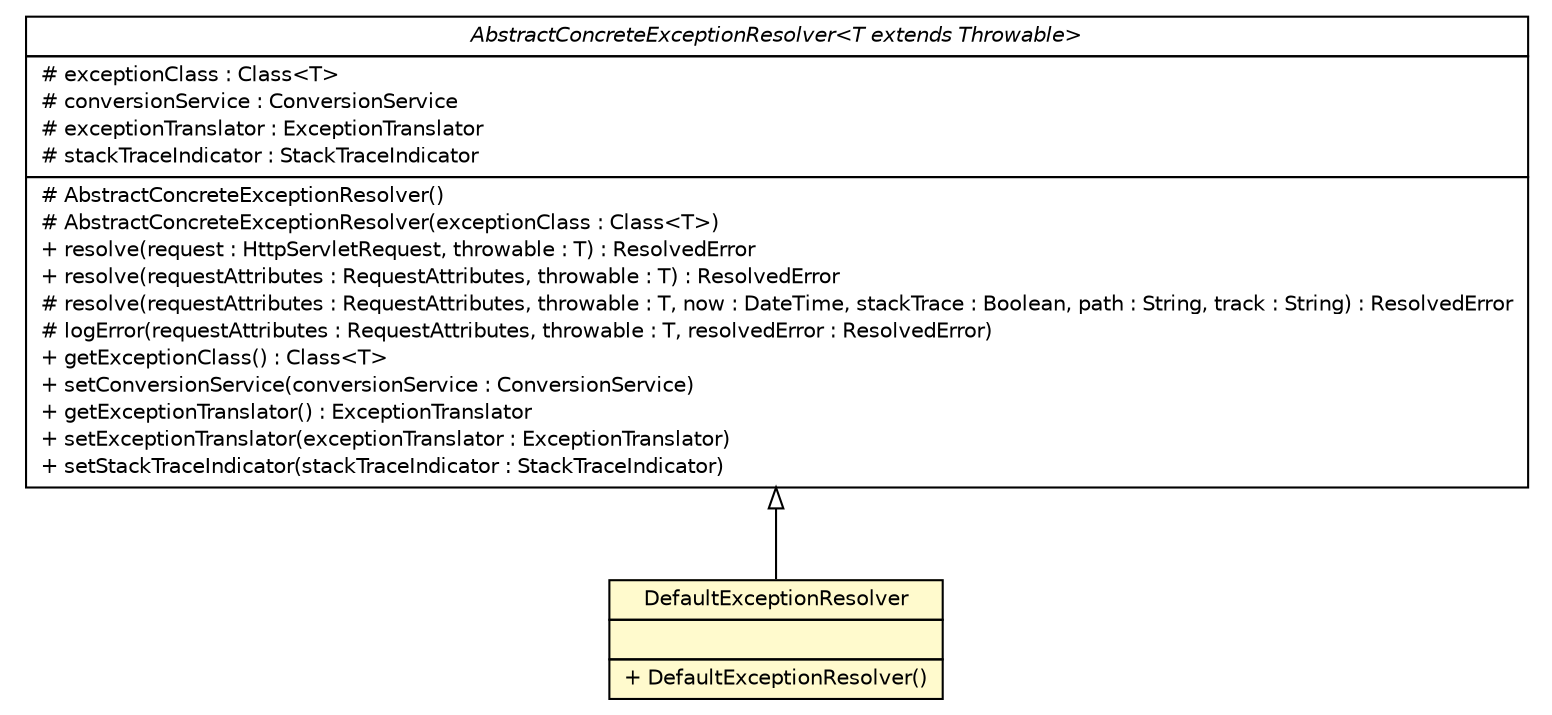 #!/usr/local/bin/dot
#
# Class diagram 
# Generated by UMLGraph version R5_6-24-gf6e263 (http://www.umlgraph.org/)
#

digraph G {
	edge [fontname="Helvetica",fontsize=10,labelfontname="Helvetica",labelfontsize=10];
	node [fontname="Helvetica",fontsize=10,shape=plaintext];
	nodesep=0.25;
	ranksep=0.5;
	// cn.home1.oss.lib.errorhandle.api.AbstractConcreteExceptionResolver<T extends java.lang.Throwable>
	c782 [label=<<table title="cn.home1.oss.lib.errorhandle.api.AbstractConcreteExceptionResolver" border="0" cellborder="1" cellspacing="0" cellpadding="2" port="p" href="../../api/AbstractConcreteExceptionResolver.html">
		<tr><td><table border="0" cellspacing="0" cellpadding="1">
<tr><td align="center" balign="center"><font face="Helvetica-Oblique"> AbstractConcreteExceptionResolver&lt;T extends Throwable&gt; </font></td></tr>
		</table></td></tr>
		<tr><td><table border="0" cellspacing="0" cellpadding="1">
<tr><td align="left" balign="left"> # exceptionClass : Class&lt;T&gt; </td></tr>
<tr><td align="left" balign="left"> # conversionService : ConversionService </td></tr>
<tr><td align="left" balign="left"> # exceptionTranslator : ExceptionTranslator </td></tr>
<tr><td align="left" balign="left"> # stackTraceIndicator : StackTraceIndicator </td></tr>
		</table></td></tr>
		<tr><td><table border="0" cellspacing="0" cellpadding="1">
<tr><td align="left" balign="left"> # AbstractConcreteExceptionResolver() </td></tr>
<tr><td align="left" balign="left"> # AbstractConcreteExceptionResolver(exceptionClass : Class&lt;T&gt;) </td></tr>
<tr><td align="left" balign="left"> + resolve(request : HttpServletRequest, throwable : T) : ResolvedError </td></tr>
<tr><td align="left" balign="left"> + resolve(requestAttributes : RequestAttributes, throwable : T) : ResolvedError </td></tr>
<tr><td align="left" balign="left"> # resolve(requestAttributes : RequestAttributes, throwable : T, now : DateTime, stackTrace : Boolean, path : String, track : String) : ResolvedError </td></tr>
<tr><td align="left" balign="left"> # logError(requestAttributes : RequestAttributes, throwable : T, resolvedError : ResolvedError) </td></tr>
<tr><td align="left" balign="left"> + getExceptionClass() : Class&lt;T&gt; </td></tr>
<tr><td align="left" balign="left"> + setConversionService(conversionService : ConversionService) </td></tr>
<tr><td align="left" balign="left"> + getExceptionTranslator() : ExceptionTranslator </td></tr>
<tr><td align="left" balign="left"> + setExceptionTranslator(exceptionTranslator : ExceptionTranslator) </td></tr>
<tr><td align="left" balign="left"> + setStackTraceIndicator(stackTraceIndicator : StackTraceIndicator) </td></tr>
		</table></td></tr>
		</table>>, URL="../../api/AbstractConcreteExceptionResolver.html", fontname="Helvetica", fontcolor="black", fontsize=10.0];
	// cn.home1.oss.lib.errorhandle.internal.resolver.DefaultExceptionResolver
	c806 [label=<<table title="cn.home1.oss.lib.errorhandle.internal.resolver.DefaultExceptionResolver" border="0" cellborder="1" cellspacing="0" cellpadding="2" port="p" bgcolor="lemonChiffon" href="./DefaultExceptionResolver.html">
		<tr><td><table border="0" cellspacing="0" cellpadding="1">
<tr><td align="center" balign="center"> DefaultExceptionResolver </td></tr>
		</table></td></tr>
		<tr><td><table border="0" cellspacing="0" cellpadding="1">
<tr><td align="left" balign="left">  </td></tr>
		</table></td></tr>
		<tr><td><table border="0" cellspacing="0" cellpadding="1">
<tr><td align="left" balign="left"> + DefaultExceptionResolver() </td></tr>
		</table></td></tr>
		</table>>, URL="./DefaultExceptionResolver.html", fontname="Helvetica", fontcolor="black", fontsize=10.0];
	//cn.home1.oss.lib.errorhandle.internal.resolver.DefaultExceptionResolver extends cn.home1.oss.lib.errorhandle.api.AbstractConcreteExceptionResolver<java.lang.Throwable>
	c782:p -> c806:p [dir=back,arrowtail=empty];
}

